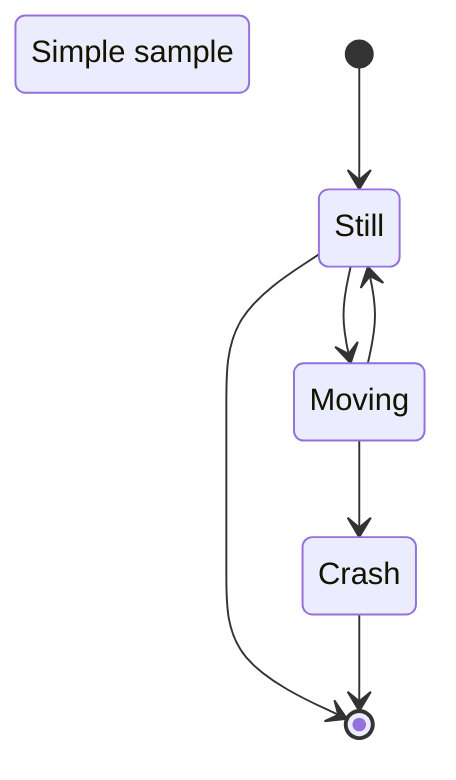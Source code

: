 stateDiagram-v2
title: Simple sample

    [*] --> Still
    Still --> [*]

    Still --> Moving
    Moving --> Still
    Moving --> Crash
    Crash --> [*]